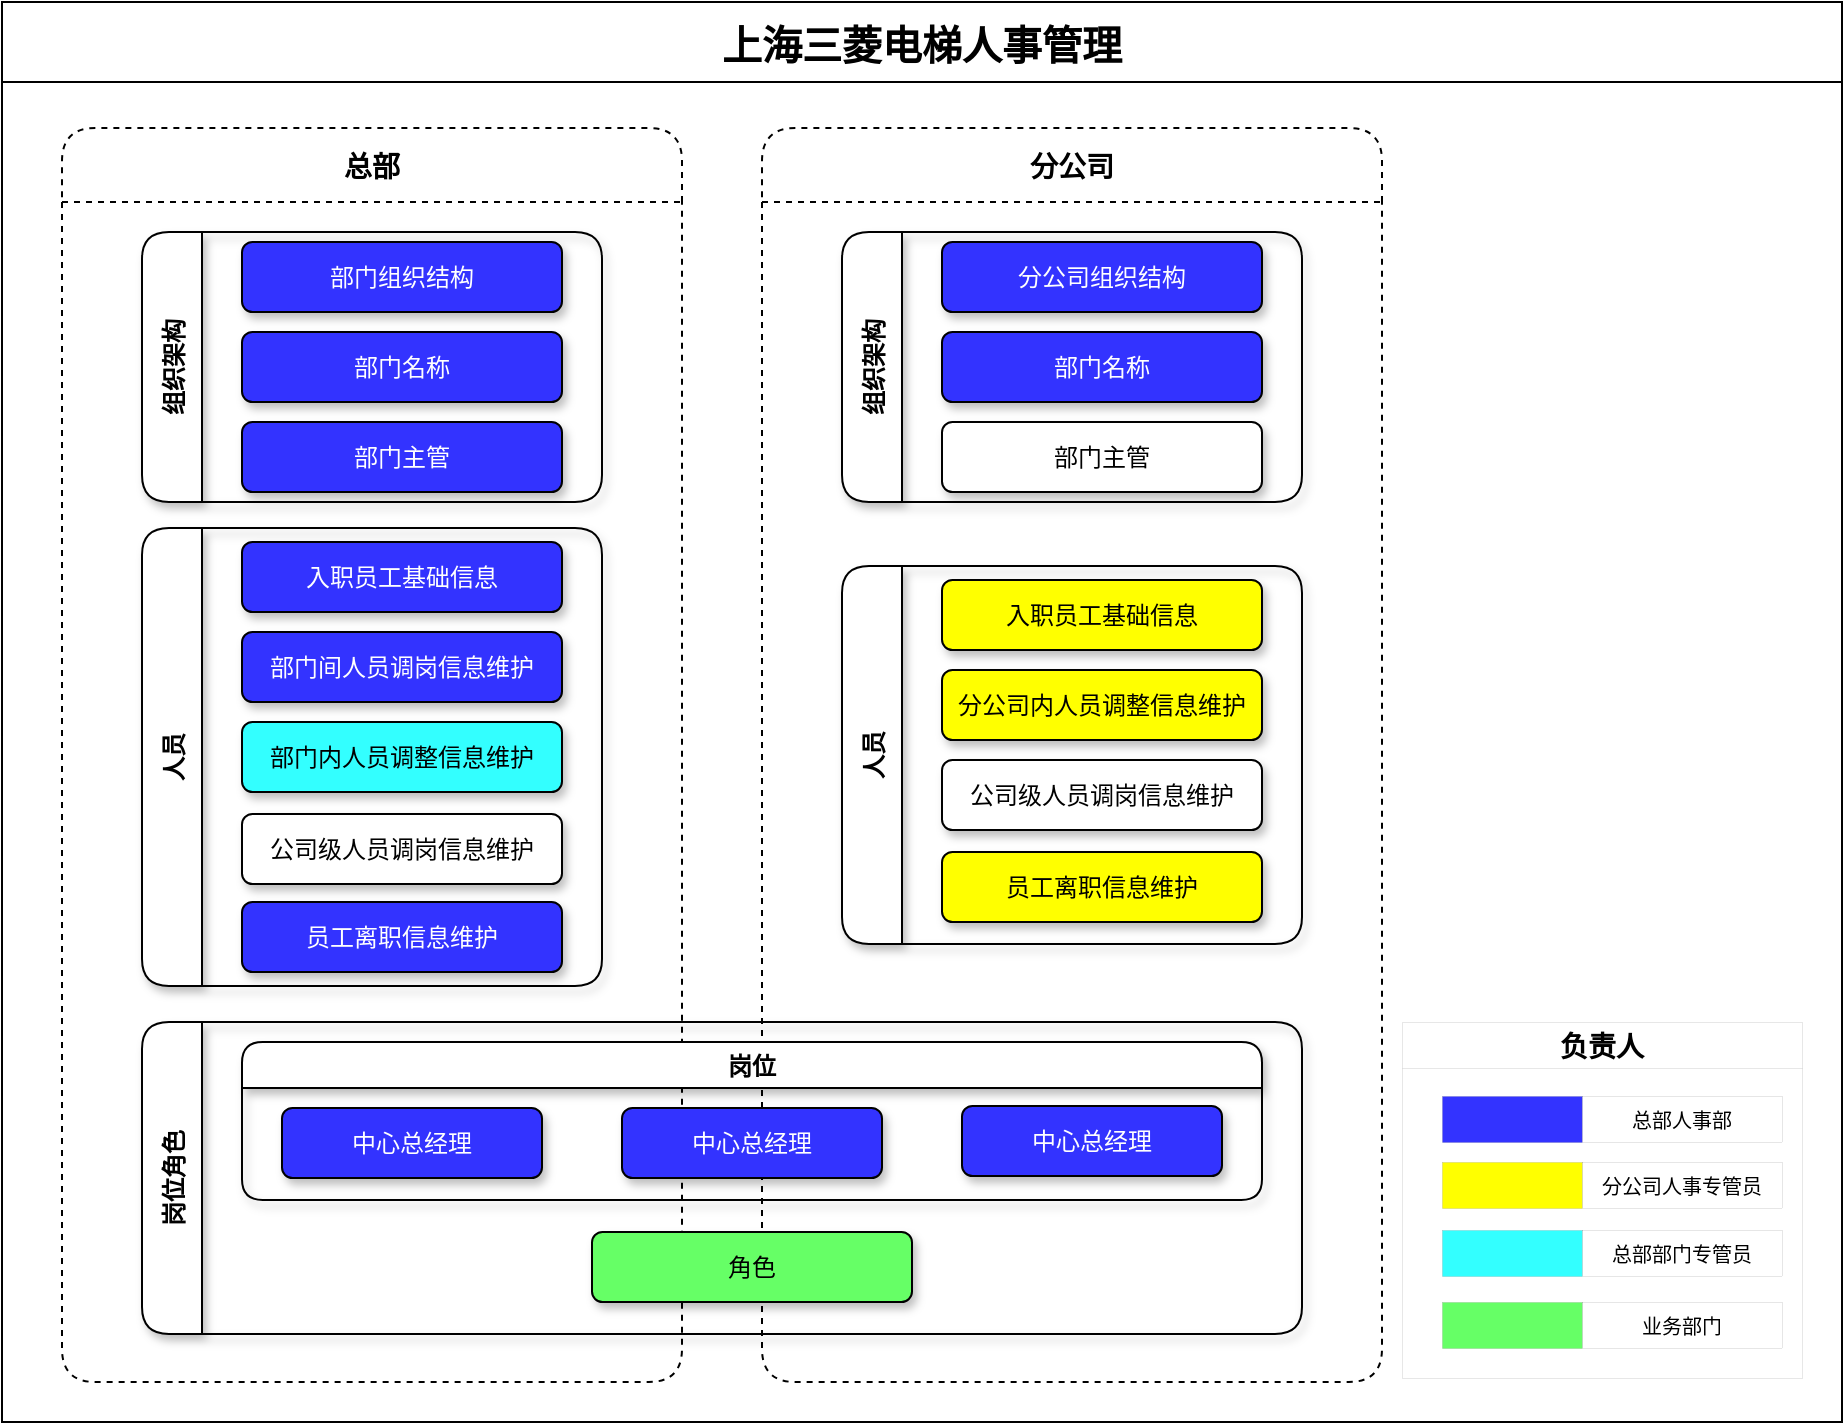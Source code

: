 <mxfile version="14.6.6" type="github">
  <diagram name="Page-1" id="3e8102d1-ef87-2e61-34e1-82d9a586fe2e">
    <mxGraphModel dx="322" dy="794" grid="1" gridSize="10" guides="1" tooltips="1" connect="1" arrows="1" fold="1" page="1" pageScale="1" pageWidth="1100" pageHeight="850" background="none" math="0" shadow="0">
      <root>
        <mxCell id="0" />
        <mxCell id="1" parent="0" />
        <mxCell id="Q0zfpDOD5F8L9mNNasFW-33" value="分公司" style="swimlane;rounded=1;dashed=1;startSize=37;fontSize=14;" parent="1" vertex="1">
          <mxGeometry x="1610" y="173" width="310" height="627" as="geometry" />
        </mxCell>
        <mxCell id="Q0zfpDOD5F8L9mNNasFW-16" value="人员" style="swimlane;horizontal=0;rounded=1;startSize=30;swimlaneLine=1;shadow=1;sketch=0;glass=0;" parent="Q0zfpDOD5F8L9mNNasFW-33" vertex="1">
          <mxGeometry x="40" y="219" width="230" height="189" as="geometry" />
        </mxCell>
        <mxCell id="Q0zfpDOD5F8L9mNNasFW-17" value="入职员工基础信息" style="rounded=1;whiteSpace=wrap;html=1;shadow=1;glass=0;sketch=0;fillColor=#FFFF00;" parent="Q0zfpDOD5F8L9mNNasFW-16" vertex="1">
          <mxGeometry x="50" y="7" width="160" height="35" as="geometry" />
        </mxCell>
        <mxCell id="Q0zfpDOD5F8L9mNNasFW-18" value="分公司内人员调整信息维护" style="rounded=1;whiteSpace=wrap;html=1;shadow=1;glass=0;sketch=0;fillColor=#FFFF00;" parent="Q0zfpDOD5F8L9mNNasFW-16" vertex="1">
          <mxGeometry x="50" y="52" width="160" height="35" as="geometry" />
        </mxCell>
        <mxCell id="Q0zfpDOD5F8L9mNNasFW-21" value="公司级人员调岗信息维护" style="rounded=1;whiteSpace=wrap;html=1;shadow=1;glass=0;sketch=0;" parent="Q0zfpDOD5F8L9mNNasFW-33" vertex="1">
          <mxGeometry x="90" y="316" width="160" height="35" as="geometry" />
        </mxCell>
        <mxCell id="Q0zfpDOD5F8L9mNNasFW-20" value="员工离职信息维护" style="rounded=1;whiteSpace=wrap;html=1;shadow=1;glass=0;sketch=0;fillColor=#FFFF00;" parent="Q0zfpDOD5F8L9mNNasFW-33" vertex="1">
          <mxGeometry x="90" y="362" width="160" height="35" as="geometry" />
        </mxCell>
        <mxCell id="Q0zfpDOD5F8L9mNNasFW-1" value="总部" style="swimlane;rounded=1;dashed=1;startSize=37;fontSize=14;swimlaneLine=1;" parent="1" vertex="1">
          <mxGeometry x="1260" y="173" width="310" height="627" as="geometry" />
        </mxCell>
        <mxCell id="Q0zfpDOD5F8L9mNNasFW-2" value="组织架构" style="swimlane;horizontal=0;rounded=1;startSize=30;swimlaneLine=1;shadow=1;sketch=0;glass=0;" parent="1" vertex="1">
          <mxGeometry x="1300" y="225" width="230" height="135" as="geometry" />
        </mxCell>
        <mxCell id="Q0zfpDOD5F8L9mNNasFW-3" value="部门组织结构" style="rounded=1;whiteSpace=wrap;html=1;shadow=1;glass=0;sketch=0;fillColor=#3333FF;fontColor=#FFFFFF;" parent="Q0zfpDOD5F8L9mNNasFW-2" vertex="1">
          <mxGeometry x="50" y="5" width="160" height="35" as="geometry" />
        </mxCell>
        <mxCell id="Q0zfpDOD5F8L9mNNasFW-4" value="部门名称" style="rounded=1;whiteSpace=wrap;html=1;shadow=1;glass=0;sketch=0;fillColor=#3333FF;fontColor=#FFFFFF;" parent="Q0zfpDOD5F8L9mNNasFW-2" vertex="1">
          <mxGeometry x="50" y="50" width="160" height="35" as="geometry" />
        </mxCell>
        <mxCell id="Q0zfpDOD5F8L9mNNasFW-5" value="部门主管" style="rounded=1;whiteSpace=wrap;html=1;shadow=1;glass=0;sketch=0;fillColor=#3333FF;fontColor=#FFFFFF;" parent="Q0zfpDOD5F8L9mNNasFW-2" vertex="1">
          <mxGeometry x="50" y="95" width="160" height="35" as="geometry" />
        </mxCell>
        <mxCell id="Q0zfpDOD5F8L9mNNasFW-6" value="人员" style="swimlane;horizontal=0;rounded=1;startSize=30;swimlaneLine=1;shadow=1;sketch=0;glass=0;" parent="1" vertex="1">
          <mxGeometry x="1300" y="373" width="230" height="229" as="geometry" />
        </mxCell>
        <mxCell id="Q0zfpDOD5F8L9mNNasFW-7" value="入职员工基础信息" style="rounded=1;whiteSpace=wrap;html=1;shadow=1;glass=0;sketch=0;fillColor=#3333FF;fontColor=#FFFFFF;" parent="Q0zfpDOD5F8L9mNNasFW-6" vertex="1">
          <mxGeometry x="50" y="7" width="160" height="35" as="geometry" />
        </mxCell>
        <mxCell id="Q0zfpDOD5F8L9mNNasFW-8" value="部门间人员调岗信息维护" style="rounded=1;whiteSpace=wrap;html=1;shadow=1;glass=0;sketch=0;fillColor=#3333FF;fontColor=#FFFFFF;" parent="Q0zfpDOD5F8L9mNNasFW-6" vertex="1">
          <mxGeometry x="50" y="52" width="160" height="35" as="geometry" />
        </mxCell>
        <mxCell id="Q0zfpDOD5F8L9mNNasFW-9" value="部门内人员调整信息维护" style="rounded=1;whiteSpace=wrap;html=1;shadow=1;glass=0;sketch=0;fillColor=#33FFFF;" parent="Q0zfpDOD5F8L9mNNasFW-6" vertex="1">
          <mxGeometry x="50" y="97" width="160" height="35" as="geometry" />
        </mxCell>
        <mxCell id="Q0zfpDOD5F8L9mNNasFW-10" value="员工离职信息维护" style="rounded=1;whiteSpace=wrap;html=1;shadow=1;glass=0;sketch=0;fillColor=#3333FF;fontColor=#FFFFFF;" parent="Q0zfpDOD5F8L9mNNasFW-6" vertex="1">
          <mxGeometry x="50" y="187" width="160" height="35" as="geometry" />
        </mxCell>
        <mxCell id="Q0zfpDOD5F8L9mNNasFW-11" value="公司级人员调岗信息维护" style="rounded=1;whiteSpace=wrap;html=1;shadow=1;glass=0;sketch=0;" parent="Q0zfpDOD5F8L9mNNasFW-6" vertex="1">
          <mxGeometry x="50" y="143" width="160" height="35" as="geometry" />
        </mxCell>
        <mxCell id="Q0zfpDOD5F8L9mNNasFW-12" value="组织架构" style="swimlane;horizontal=0;rounded=1;startSize=30;swimlaneLine=1;shadow=1;sketch=0;glass=0;" parent="1" vertex="1">
          <mxGeometry x="1650" y="225" width="230" height="135" as="geometry">
            <mxRectangle x="1650" y="225" width="30" height="70" as="alternateBounds" />
          </mxGeometry>
        </mxCell>
        <mxCell id="Q0zfpDOD5F8L9mNNasFW-13" value="分公司组织结构" style="rounded=1;whiteSpace=wrap;html=1;shadow=1;glass=0;sketch=0;fillColor=#3333FF;fontColor=#FFFFFF;" parent="Q0zfpDOD5F8L9mNNasFW-12" vertex="1">
          <mxGeometry x="50" y="5" width="160" height="35" as="geometry" />
        </mxCell>
        <mxCell id="Q0zfpDOD5F8L9mNNasFW-14" value="部门名称" style="rounded=1;whiteSpace=wrap;html=1;shadow=1;glass=0;sketch=0;fillColor=#3333FF;fontColor=#FFFFFF;" parent="Q0zfpDOD5F8L9mNNasFW-12" vertex="1">
          <mxGeometry x="50" y="50" width="160" height="35" as="geometry" />
        </mxCell>
        <mxCell id="Q0zfpDOD5F8L9mNNasFW-15" value="部门主管" style="rounded=1;whiteSpace=wrap;html=1;shadow=1;glass=0;sketch=0;" parent="Q0zfpDOD5F8L9mNNasFW-12" vertex="1">
          <mxGeometry x="50" y="95" width="160" height="35" as="geometry" />
        </mxCell>
        <mxCell id="Q0zfpDOD5F8L9mNNasFW-22" value="岗位角色" style="swimlane;horizontal=0;rounded=1;shadow=1;glass=0;sketch=0;startSize=30;" parent="1" vertex="1">
          <mxGeometry x="1300" y="620" width="580" height="156" as="geometry" />
        </mxCell>
        <mxCell id="Q0zfpDOD5F8L9mNNasFW-23" value="岗位" style="swimlane;rounded=1;shadow=1;glass=0;sketch=0;" parent="Q0zfpDOD5F8L9mNNasFW-22" vertex="1">
          <mxGeometry x="50" y="10" width="510" height="79" as="geometry" />
        </mxCell>
        <mxCell id="Q0zfpDOD5F8L9mNNasFW-24" value="中心总经理" style="rounded=1;whiteSpace=wrap;html=1;shadow=1;glass=0;sketch=0;fillColor=#3333FF;fontColor=#FFFFFF;" parent="Q0zfpDOD5F8L9mNNasFW-23" vertex="1">
          <mxGeometry x="20" y="33" width="130" height="35" as="geometry" />
        </mxCell>
        <mxCell id="Q0zfpDOD5F8L9mNNasFW-27" value="中心总经理" style="rounded=1;whiteSpace=wrap;html=1;shadow=1;glass=0;sketch=0;fillColor=#3333FF;fontColor=#FFFFFF;" parent="Q0zfpDOD5F8L9mNNasFW-23" vertex="1">
          <mxGeometry x="360" y="32" width="130" height="35" as="geometry" />
        </mxCell>
        <mxCell id="Q0zfpDOD5F8L9mNNasFW-31" value="角色" style="rounded=1;whiteSpace=wrap;html=1;shadow=1;glass=0;sketch=0;fillColor=#66FF66;" parent="Q0zfpDOD5F8L9mNNasFW-22" vertex="1">
          <mxGeometry x="225" y="105" width="160" height="35" as="geometry" />
        </mxCell>
        <mxCell id="Q0zfpDOD5F8L9mNNasFW-26" value="中心总经理" style="rounded=1;whiteSpace=wrap;html=1;shadow=1;glass=0;sketch=0;fillColor=#3333FF;fontColor=#FFFFFF;" parent="1" vertex="1">
          <mxGeometry x="1540" y="663" width="130" height="35" as="geometry" />
        </mxCell>
        <mxCell id="Q0zfpDOD5F8L9mNNasFW-34" value="负责人" style="swimlane;rounded=0;shadow=0;glass=0;sketch=0;fontSize=14;strokeWidth=0;" parent="1" vertex="1">
          <mxGeometry x="1930" y="620" width="200" height="178" as="geometry" />
        </mxCell>
        <mxCell id="Q0zfpDOD5F8L9mNNasFW-35" value="" style="rounded=0;whiteSpace=wrap;html=1;shadow=0;glass=0;sketch=0;fontSize=14;fillColor=#3333FF;strokeWidth=0;" parent="Q0zfpDOD5F8L9mNNasFW-34" vertex="1">
          <mxGeometry x="20" y="37" width="70" height="23" as="geometry" />
        </mxCell>
        <mxCell id="Q0zfpDOD5F8L9mNNasFW-36" value="总部人事部" style="rounded=0;whiteSpace=wrap;html=1;shadow=0;glass=0;sketch=0;fontSize=10;strokeWidth=0;" parent="Q0zfpDOD5F8L9mNNasFW-34" vertex="1">
          <mxGeometry x="90" y="37" width="100" height="23" as="geometry" />
        </mxCell>
        <mxCell id="Q0zfpDOD5F8L9mNNasFW-37" value="" style="rounded=0;whiteSpace=wrap;html=1;shadow=0;glass=0;sketch=0;fontSize=14;strokeWidth=0;fillColor=#FFFF00;" parent="Q0zfpDOD5F8L9mNNasFW-34" vertex="1">
          <mxGeometry x="20" y="70" width="70" height="23" as="geometry" />
        </mxCell>
        <mxCell id="Q0zfpDOD5F8L9mNNasFW-38" value="分公司人事专管员" style="rounded=0;whiteSpace=wrap;html=1;shadow=0;glass=0;sketch=0;fontSize=10;strokeWidth=0;" parent="Q0zfpDOD5F8L9mNNasFW-34" vertex="1">
          <mxGeometry x="90" y="70" width="100" height="23" as="geometry" />
        </mxCell>
        <mxCell id="Q0zfpDOD5F8L9mNNasFW-39" value="" style="rounded=0;whiteSpace=wrap;html=1;shadow=0;glass=0;sketch=0;fontSize=14;strokeWidth=0;fillColor=#33FFFF;" parent="Q0zfpDOD5F8L9mNNasFW-34" vertex="1">
          <mxGeometry x="20" y="104" width="70" height="23" as="geometry" />
        </mxCell>
        <mxCell id="Q0zfpDOD5F8L9mNNasFW-40" value="总部部门专管员" style="rounded=0;whiteSpace=wrap;html=1;shadow=0;glass=0;sketch=0;fontSize=10;strokeWidth=0;" parent="Q0zfpDOD5F8L9mNNasFW-34" vertex="1">
          <mxGeometry x="90" y="104" width="100" height="23" as="geometry" />
        </mxCell>
        <mxCell id="Q0zfpDOD5F8L9mNNasFW-41" value="" style="rounded=0;whiteSpace=wrap;html=1;shadow=0;glass=0;sketch=0;fontSize=14;strokeWidth=0;fillColor=#66FF66;" parent="Q0zfpDOD5F8L9mNNasFW-34" vertex="1">
          <mxGeometry x="20" y="140" width="70" height="23" as="geometry" />
        </mxCell>
        <mxCell id="Q0zfpDOD5F8L9mNNasFW-42" value="业务部门" style="rounded=0;whiteSpace=wrap;html=1;shadow=0;glass=0;sketch=0;fontSize=10;strokeWidth=0;" parent="Q0zfpDOD5F8L9mNNasFW-34" vertex="1">
          <mxGeometry x="90" y="140" width="100" height="23" as="geometry" />
        </mxCell>
        <mxCell id="Q0zfpDOD5F8L9mNNasFW-43" value="上海三菱电梯人事管理" style="swimlane;rounded=0;shadow=0;glass=0;sketch=0;fontSize=20;strokeWidth=1;fillColor=#FFFFFF;startSize=40;" parent="1" vertex="1">
          <mxGeometry x="1230" y="110" width="920" height="710" as="geometry" />
        </mxCell>
      </root>
    </mxGraphModel>
  </diagram>
</mxfile>
